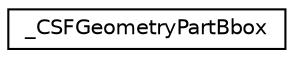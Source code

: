 digraph "Graphical Class Hierarchy"
{
 // LATEX_PDF_SIZE
  edge [fontname="Helvetica",fontsize="10",labelfontname="Helvetica",labelfontsize="10"];
  node [fontname="Helvetica",fontsize="10",shape=record];
  rankdir="LR";
  Node0 [label="_CSFGeometryPartBbox",height=0.2,width=0.4,color="black", fillcolor="white", style="filled",URL="$struct___c_s_f_geometry_part_bbox.html",tooltip=" "];
}
